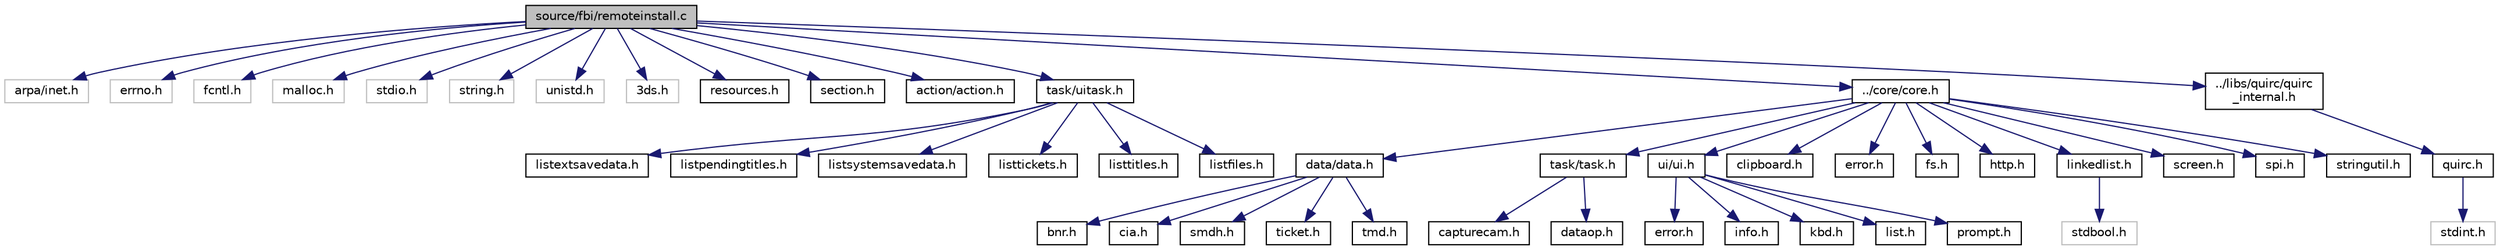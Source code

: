 digraph "source/fbi/remoteinstall.c"
{
  edge [fontname="Helvetica",fontsize="10",labelfontname="Helvetica",labelfontsize="10"];
  node [fontname="Helvetica",fontsize="10",shape=record];
  Node1 [label="source/fbi/remoteinstall.c",height=0.2,width=0.4,color="black", fillcolor="grey75", style="filled" fontcolor="black"];
  Node1 -> Node2 [color="midnightblue",fontsize="10",style="solid",fontname="Helvetica"];
  Node2 [label="arpa/inet.h",height=0.2,width=0.4,color="grey75", fillcolor="white", style="filled"];
  Node1 -> Node3 [color="midnightblue",fontsize="10",style="solid",fontname="Helvetica"];
  Node3 [label="errno.h",height=0.2,width=0.4,color="grey75", fillcolor="white", style="filled"];
  Node1 -> Node4 [color="midnightblue",fontsize="10",style="solid",fontname="Helvetica"];
  Node4 [label="fcntl.h",height=0.2,width=0.4,color="grey75", fillcolor="white", style="filled"];
  Node1 -> Node5 [color="midnightblue",fontsize="10",style="solid",fontname="Helvetica"];
  Node5 [label="malloc.h",height=0.2,width=0.4,color="grey75", fillcolor="white", style="filled"];
  Node1 -> Node6 [color="midnightblue",fontsize="10",style="solid",fontname="Helvetica"];
  Node6 [label="stdio.h",height=0.2,width=0.4,color="grey75", fillcolor="white", style="filled"];
  Node1 -> Node7 [color="midnightblue",fontsize="10",style="solid",fontname="Helvetica"];
  Node7 [label="string.h",height=0.2,width=0.4,color="grey75", fillcolor="white", style="filled"];
  Node1 -> Node8 [color="midnightblue",fontsize="10",style="solid",fontname="Helvetica"];
  Node8 [label="unistd.h",height=0.2,width=0.4,color="grey75", fillcolor="white", style="filled"];
  Node1 -> Node9 [color="midnightblue",fontsize="10",style="solid",fontname="Helvetica"];
  Node9 [label="3ds.h",height=0.2,width=0.4,color="grey75", fillcolor="white", style="filled"];
  Node1 -> Node10 [color="midnightblue",fontsize="10",style="solid",fontname="Helvetica"];
  Node10 [label="resources.h",height=0.2,width=0.4,color="black", fillcolor="white", style="filled",URL="$resources_8h.html"];
  Node1 -> Node11 [color="midnightblue",fontsize="10",style="solid",fontname="Helvetica"];
  Node11 [label="section.h",height=0.2,width=0.4,color="black", fillcolor="white", style="filled",URL="$section_8h.html"];
  Node1 -> Node12 [color="midnightblue",fontsize="10",style="solid",fontname="Helvetica"];
  Node12 [label="action/action.h",height=0.2,width=0.4,color="black", fillcolor="white", style="filled",URL="$action_8h.html"];
  Node1 -> Node13 [color="midnightblue",fontsize="10",style="solid",fontname="Helvetica"];
  Node13 [label="task/uitask.h",height=0.2,width=0.4,color="black", fillcolor="white", style="filled",URL="$uitask_8h.html"];
  Node13 -> Node14 [color="midnightblue",fontsize="10",style="solid",fontname="Helvetica"];
  Node14 [label="listextsavedata.h",height=0.2,width=0.4,color="black", fillcolor="white", style="filled",URL="$listextsavedata_8h.html"];
  Node13 -> Node15 [color="midnightblue",fontsize="10",style="solid",fontname="Helvetica"];
  Node15 [label="listpendingtitles.h",height=0.2,width=0.4,color="black", fillcolor="white", style="filled",URL="$listpendingtitles_8h.html"];
  Node13 -> Node16 [color="midnightblue",fontsize="10",style="solid",fontname="Helvetica"];
  Node16 [label="listsystemsavedata.h",height=0.2,width=0.4,color="black", fillcolor="white", style="filled",URL="$listsystemsavedata_8h.html"];
  Node13 -> Node17 [color="midnightblue",fontsize="10",style="solid",fontname="Helvetica"];
  Node17 [label="listtickets.h",height=0.2,width=0.4,color="black", fillcolor="white", style="filled",URL="$listtickets_8h.html"];
  Node13 -> Node18 [color="midnightblue",fontsize="10",style="solid",fontname="Helvetica"];
  Node18 [label="listtitles.h",height=0.2,width=0.4,color="black", fillcolor="white", style="filled",URL="$listtitles_8h.html"];
  Node13 -> Node19 [color="midnightblue",fontsize="10",style="solid",fontname="Helvetica"];
  Node19 [label="listfiles.h",height=0.2,width=0.4,color="black", fillcolor="white", style="filled",URL="$listfiles_8h.html"];
  Node1 -> Node20 [color="midnightblue",fontsize="10",style="solid",fontname="Helvetica"];
  Node20 [label="../core/core.h",height=0.2,width=0.4,color="black", fillcolor="white", style="filled",URL="$core_8h.html"];
  Node20 -> Node21 [color="midnightblue",fontsize="10",style="solid",fontname="Helvetica"];
  Node21 [label="data/data.h",height=0.2,width=0.4,color="black", fillcolor="white", style="filled",URL="$data_8h.html"];
  Node21 -> Node22 [color="midnightblue",fontsize="10",style="solid",fontname="Helvetica"];
  Node22 [label="bnr.h",height=0.2,width=0.4,color="black", fillcolor="white", style="filled",URL="$bnr_8h.html"];
  Node21 -> Node23 [color="midnightblue",fontsize="10",style="solid",fontname="Helvetica"];
  Node23 [label="cia.h",height=0.2,width=0.4,color="black", fillcolor="white", style="filled",URL="$cia_8h.html"];
  Node21 -> Node24 [color="midnightblue",fontsize="10",style="solid",fontname="Helvetica"];
  Node24 [label="smdh.h",height=0.2,width=0.4,color="black", fillcolor="white", style="filled",URL="$smdh_8h.html"];
  Node21 -> Node25 [color="midnightblue",fontsize="10",style="solid",fontname="Helvetica"];
  Node25 [label="ticket.h",height=0.2,width=0.4,color="black", fillcolor="white", style="filled",URL="$ticket_8h.html"];
  Node21 -> Node26 [color="midnightblue",fontsize="10",style="solid",fontname="Helvetica"];
  Node26 [label="tmd.h",height=0.2,width=0.4,color="black", fillcolor="white", style="filled",URL="$tmd_8h.html"];
  Node20 -> Node27 [color="midnightblue",fontsize="10",style="solid",fontname="Helvetica"];
  Node27 [label="task/task.h",height=0.2,width=0.4,color="black", fillcolor="white", style="filled",URL="$task_8h.html"];
  Node27 -> Node28 [color="midnightblue",fontsize="10",style="solid",fontname="Helvetica"];
  Node28 [label="capturecam.h",height=0.2,width=0.4,color="black", fillcolor="white", style="filled",URL="$capturecam_8h.html"];
  Node27 -> Node29 [color="midnightblue",fontsize="10",style="solid",fontname="Helvetica"];
  Node29 [label="dataop.h",height=0.2,width=0.4,color="black", fillcolor="white", style="filled",URL="$dataop_8h.html"];
  Node20 -> Node30 [color="midnightblue",fontsize="10",style="solid",fontname="Helvetica"];
  Node30 [label="ui/ui.h",height=0.2,width=0.4,color="black", fillcolor="white", style="filled",URL="$ui_8h.html"];
  Node30 -> Node31 [color="midnightblue",fontsize="10",style="solid",fontname="Helvetica"];
  Node31 [label="error.h",height=0.2,width=0.4,color="black", fillcolor="white", style="filled",URL="$ui_2error_8h.html"];
  Node30 -> Node32 [color="midnightblue",fontsize="10",style="solid",fontname="Helvetica"];
  Node32 [label="info.h",height=0.2,width=0.4,color="black", fillcolor="white", style="filled",URL="$info_8h.html"];
  Node30 -> Node33 [color="midnightblue",fontsize="10",style="solid",fontname="Helvetica"];
  Node33 [label="kbd.h",height=0.2,width=0.4,color="black", fillcolor="white", style="filled",URL="$kbd_8h.html"];
  Node30 -> Node34 [color="midnightblue",fontsize="10",style="solid",fontname="Helvetica"];
  Node34 [label="list.h",height=0.2,width=0.4,color="black", fillcolor="white", style="filled",URL="$list_8h.html"];
  Node30 -> Node35 [color="midnightblue",fontsize="10",style="solid",fontname="Helvetica"];
  Node35 [label="prompt.h",height=0.2,width=0.4,color="black", fillcolor="white", style="filled",URL="$prompt_8h.html"];
  Node20 -> Node36 [color="midnightblue",fontsize="10",style="solid",fontname="Helvetica"];
  Node36 [label="clipboard.h",height=0.2,width=0.4,color="black", fillcolor="white", style="filled",URL="$clipboard_8h.html"];
  Node20 -> Node37 [color="midnightblue",fontsize="10",style="solid",fontname="Helvetica"];
  Node37 [label="error.h",height=0.2,width=0.4,color="black", fillcolor="white", style="filled",URL="$error_8h.html"];
  Node20 -> Node38 [color="midnightblue",fontsize="10",style="solid",fontname="Helvetica"];
  Node38 [label="fs.h",height=0.2,width=0.4,color="black", fillcolor="white", style="filled",URL="$fs_8h.html"];
  Node20 -> Node39 [color="midnightblue",fontsize="10",style="solid",fontname="Helvetica"];
  Node39 [label="http.h",height=0.2,width=0.4,color="black", fillcolor="white", style="filled",URL="$http_8h.html"];
  Node20 -> Node40 [color="midnightblue",fontsize="10",style="solid",fontname="Helvetica"];
  Node40 [label="linkedlist.h",height=0.2,width=0.4,color="black", fillcolor="white", style="filled",URL="$linkedlist_8h.html"];
  Node40 -> Node41 [color="midnightblue",fontsize="10",style="solid",fontname="Helvetica"];
  Node41 [label="stdbool.h",height=0.2,width=0.4,color="grey75", fillcolor="white", style="filled"];
  Node20 -> Node42 [color="midnightblue",fontsize="10",style="solid",fontname="Helvetica"];
  Node42 [label="screen.h",height=0.2,width=0.4,color="black", fillcolor="white", style="filled",URL="$screen_8h.html"];
  Node20 -> Node43 [color="midnightblue",fontsize="10",style="solid",fontname="Helvetica"];
  Node43 [label="spi.h",height=0.2,width=0.4,color="black", fillcolor="white", style="filled",URL="$spi_8h.html"];
  Node20 -> Node44 [color="midnightblue",fontsize="10",style="solid",fontname="Helvetica"];
  Node44 [label="stringutil.h",height=0.2,width=0.4,color="black", fillcolor="white", style="filled",URL="$stringutil_8h.html"];
  Node1 -> Node45 [color="midnightblue",fontsize="10",style="solid",fontname="Helvetica"];
  Node45 [label="../libs/quirc/quirc\l_internal.h",height=0.2,width=0.4,color="black", fillcolor="white", style="filled",URL="$quirc__internal_8h.html"];
  Node45 -> Node46 [color="midnightblue",fontsize="10",style="solid",fontname="Helvetica"];
  Node46 [label="quirc.h",height=0.2,width=0.4,color="black", fillcolor="white", style="filled",URL="$quirc_8h.html"];
  Node46 -> Node47 [color="midnightblue",fontsize="10",style="solid",fontname="Helvetica"];
  Node47 [label="stdint.h",height=0.2,width=0.4,color="grey75", fillcolor="white", style="filled"];
}
